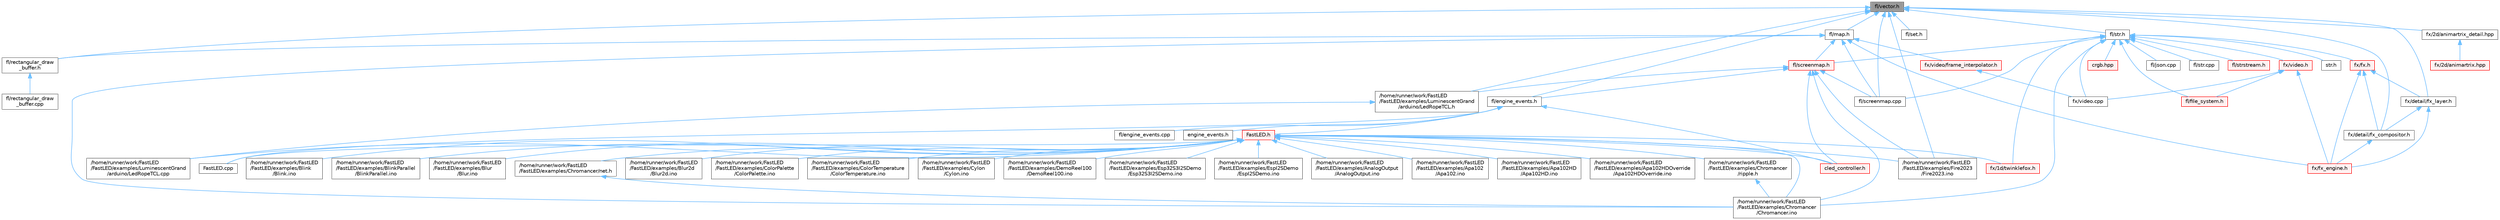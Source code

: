 digraph "fl/vector.h"
{
 // INTERACTIVE_SVG=YES
 // LATEX_PDF_SIZE
  bgcolor="transparent";
  edge [fontname=Helvetica,fontsize=10,labelfontname=Helvetica,labelfontsize=10];
  node [fontname=Helvetica,fontsize=10,shape=box,height=0.2,width=0.4];
  Node1 [id="Node000001",label="fl/vector.h",height=0.2,width=0.4,color="gray40", fillcolor="grey60", style="filled", fontcolor="black",tooltip=" "];
  Node1 -> Node2 [id="edge1_Node000001_Node000002",dir="back",color="steelblue1",style="solid",tooltip=" "];
  Node2 [id="Node000002",label="/home/runner/work/FastLED\l/FastLED/examples/Fire2023\l/Fire2023.ino",height=0.2,width=0.4,color="grey40", fillcolor="white", style="filled",URL="$d8/d2c/_fire2023_8ino.html",tooltip=" "];
  Node1 -> Node3 [id="edge2_Node000001_Node000003",dir="back",color="steelblue1",style="solid",tooltip=" "];
  Node3 [id="Node000003",label="/home/runner/work/FastLED\l/FastLED/examples/LuminescentGrand\l/arduino/LedRopeTCL.h",height=0.2,width=0.4,color="grey40", fillcolor="white", style="filled",URL="$d9/d7e/_led_rope_t_c_l_8h.html",tooltip=" "];
  Node3 -> Node4 [id="edge3_Node000003_Node000004",dir="back",color="steelblue1",style="solid",tooltip=" "];
  Node4 [id="Node000004",label="/home/runner/work/FastLED\l/FastLED/examples/LuminescentGrand\l/arduino/LedRopeTCL.cpp",height=0.2,width=0.4,color="grey40", fillcolor="white", style="filled",URL="$d6/dc9/_led_rope_t_c_l_8cpp.html",tooltip=" "];
  Node1 -> Node5 [id="edge4_Node000001_Node000005",dir="back",color="steelblue1",style="solid",tooltip=" "];
  Node5 [id="Node000005",label="fl/engine_events.h",height=0.2,width=0.4,color="grey40", fillcolor="white", style="filled",URL="$dc/dd9/fl_2engine__events_8h.html",tooltip=" "];
  Node5 -> Node6 [id="edge5_Node000005_Node000006",dir="back",color="steelblue1",style="solid",tooltip=" "];
  Node6 [id="Node000006",label="FastLED.cpp",height=0.2,width=0.4,color="grey40", fillcolor="white", style="filled",URL="$d6/dda/_fast_l_e_d_8cpp.html",tooltip="Central source file for FastLED, implements the CFastLED class/object."];
  Node5 -> Node7 [id="edge6_Node000005_Node000007",dir="back",color="steelblue1",style="solid",tooltip=" "];
  Node7 [id="Node000007",label="FastLED.h",height=0.2,width=0.4,color="red", fillcolor="#FFF0F0", style="filled",URL="$db/d97/_fast_l_e_d_8h.html",tooltip="central include file for FastLED, defines the CFastLED class/object"];
  Node7 -> Node8 [id="edge7_Node000007_Node000008",dir="back",color="steelblue1",style="solid",tooltip=" "];
  Node8 [id="Node000008",label="/home/runner/work/FastLED\l/FastLED/examples/AnalogOutput\l/AnalogOutput.ino",height=0.2,width=0.4,color="grey40", fillcolor="white", style="filled",URL="$d5/d17/_analog_output_8ino.html",tooltip="Demonstrates how to use FastLED color functions even without a \"pixel-addressible\" smart LED strip."];
  Node7 -> Node9 [id="edge8_Node000007_Node000009",dir="back",color="steelblue1",style="solid",tooltip=" "];
  Node9 [id="Node000009",label="/home/runner/work/FastLED\l/FastLED/examples/Apa102\l/Apa102.ino",height=0.2,width=0.4,color="grey40", fillcolor="white", style="filled",URL="$dd/d0f/_apa102_8ino.html",tooltip=" "];
  Node7 -> Node10 [id="edge9_Node000007_Node000010",dir="back",color="steelblue1",style="solid",tooltip=" "];
  Node10 [id="Node000010",label="/home/runner/work/FastLED\l/FastLED/examples/Apa102HD\l/Apa102HD.ino",height=0.2,width=0.4,color="grey40", fillcolor="white", style="filled",URL="$d1/d75/_apa102_h_d_8ino.html",tooltip="Example showing how to use the APA102HD gamma correction."];
  Node7 -> Node11 [id="edge10_Node000007_Node000011",dir="back",color="steelblue1",style="solid",tooltip=" "];
  Node11 [id="Node000011",label="/home/runner/work/FastLED\l/FastLED/examples/Apa102HDOverride\l/Apa102HDOverride.ino",height=0.2,width=0.4,color="grey40", fillcolor="white", style="filled",URL="$d3/d6e/_apa102_h_d_override_8ino.html",tooltip=" "];
  Node7 -> Node12 [id="edge11_Node000007_Node000012",dir="back",color="steelblue1",style="solid",tooltip=" "];
  Node12 [id="Node000012",label="/home/runner/work/FastLED\l/FastLED/examples/Blink\l/Blink.ino",height=0.2,width=0.4,color="grey40", fillcolor="white", style="filled",URL="$d0/dc3/_blink_8ino.html",tooltip="Blink the first LED of an LED strip."];
  Node7 -> Node13 [id="edge12_Node000007_Node000013",dir="back",color="steelblue1",style="solid",tooltip=" "];
  Node13 [id="Node000013",label="/home/runner/work/FastLED\l/FastLED/examples/BlinkParallel\l/BlinkParallel.ino",height=0.2,width=0.4,color="grey40", fillcolor="white", style="filled",URL="$d5/d4d/_blink_parallel_8ino.html",tooltip="Shows parallel usage of WS2812 strips."];
  Node7 -> Node14 [id="edge13_Node000007_Node000014",dir="back",color="steelblue1",style="solid",tooltip=" "];
  Node14 [id="Node000014",label="/home/runner/work/FastLED\l/FastLED/examples/Blur\l/Blur.ino",height=0.2,width=0.4,color="grey40", fillcolor="white", style="filled",URL="$d4/d0c/_blur_8ino.html",tooltip=" "];
  Node7 -> Node15 [id="edge14_Node000007_Node000015",dir="back",color="steelblue1",style="solid",tooltip=" "];
  Node15 [id="Node000015",label="/home/runner/work/FastLED\l/FastLED/examples/Blur2d\l/Blur2d.ino",height=0.2,width=0.4,color="grey40", fillcolor="white", style="filled",URL="$df/d42/_blur2d_8ino.html",tooltip=" "];
  Node7 -> Node16 [id="edge15_Node000007_Node000016",dir="back",color="steelblue1",style="solid",tooltip=" "];
  Node16 [id="Node000016",label="/home/runner/work/FastLED\l/FastLED/examples/Chromancer\l/Chromancer.ino",height=0.2,width=0.4,color="grey40", fillcolor="white", style="filled",URL="$d1/ddb/_chromancer_8ino.html",tooltip=" "];
  Node7 -> Node17 [id="edge16_Node000007_Node000017",dir="back",color="steelblue1",style="solid",tooltip=" "];
  Node17 [id="Node000017",label="/home/runner/work/FastLED\l/FastLED/examples/Chromancer/net.h",height=0.2,width=0.4,color="grey40", fillcolor="white", style="filled",URL="$d7/d97/net_8h.html",tooltip=" "];
  Node17 -> Node16 [id="edge17_Node000017_Node000016",dir="back",color="steelblue1",style="solid",tooltip=" "];
  Node7 -> Node18 [id="edge18_Node000007_Node000018",dir="back",color="steelblue1",style="solid",tooltip=" "];
  Node18 [id="Node000018",label="/home/runner/work/FastLED\l/FastLED/examples/Chromancer\l/ripple.h",height=0.2,width=0.4,color="grey40", fillcolor="white", style="filled",URL="$de/de3/ripple_8h.html",tooltip=" "];
  Node18 -> Node16 [id="edge19_Node000018_Node000016",dir="back",color="steelblue1",style="solid",tooltip=" "];
  Node7 -> Node19 [id="edge20_Node000007_Node000019",dir="back",color="steelblue1",style="solid",tooltip=" "];
  Node19 [id="Node000019",label="/home/runner/work/FastLED\l/FastLED/examples/ColorPalette\l/ColorPalette.ino",height=0.2,width=0.4,color="grey40", fillcolor="white", style="filled",URL="$d1/dc5/_color_palette_8ino.html",tooltip="Demonstrates how to use Color Palettes."];
  Node7 -> Node20 [id="edge21_Node000007_Node000020",dir="back",color="steelblue1",style="solid",tooltip=" "];
  Node20 [id="Node000020",label="/home/runner/work/FastLED\l/FastLED/examples/ColorTemperature\l/ColorTemperature.ino",height=0.2,width=0.4,color="grey40", fillcolor="white", style="filled",URL="$d7/d22/_color_temperature_8ino.html",tooltip="Demonstrates how to use ColorTemperature based color correction."];
  Node7 -> Node21 [id="edge22_Node000007_Node000021",dir="back",color="steelblue1",style="solid",tooltip=" "];
  Node21 [id="Node000021",label="/home/runner/work/FastLED\l/FastLED/examples/Cylon\l/Cylon.ino",height=0.2,width=0.4,color="grey40", fillcolor="white", style="filled",URL="$d8/d97/_cylon_8ino.html",tooltip="An animation that moves a single LED back and forth (Larson Scanner effect)"];
  Node7 -> Node22 [id="edge23_Node000007_Node000022",dir="back",color="steelblue1",style="solid",tooltip=" "];
  Node22 [id="Node000022",label="/home/runner/work/FastLED\l/FastLED/examples/DemoReel100\l/DemoReel100.ino",height=0.2,width=0.4,color="grey40", fillcolor="white", style="filled",URL="$d5/d25/_demo_reel100_8ino.html",tooltip="FastLED \"100 lines of code\" demo reel, showing off some effects."];
  Node7 -> Node23 [id="edge24_Node000007_Node000023",dir="back",color="steelblue1",style="solid",tooltip=" "];
  Node23 [id="Node000023",label="/home/runner/work/FastLED\l/FastLED/examples/Esp32S3I2SDemo\l/Esp32S3I2SDemo.ino",height=0.2,width=0.4,color="grey40", fillcolor="white", style="filled",URL="$db/de9/_esp32_s3_i2_s_demo_8ino.html",tooltip=" "];
  Node7 -> Node24 [id="edge25_Node000007_Node000024",dir="back",color="steelblue1",style="solid",tooltip=" "];
  Node24 [id="Node000024",label="/home/runner/work/FastLED\l/FastLED/examples/EspI2SDemo\l/EspI2SDemo.ino",height=0.2,width=0.4,color="grey40", fillcolor="white", style="filled",URL="$d8/d6e/_esp_i2_s_demo_8ino.html",tooltip=" "];
  Node7 -> Node2 [id="edge26_Node000007_Node000002",dir="back",color="steelblue1",style="solid",tooltip=" "];
  Node7 -> Node4 [id="edge27_Node000007_Node000004",dir="back",color="steelblue1",style="solid",tooltip=" "];
  Node7 -> Node6 [id="edge28_Node000007_Node000006",dir="back",color="steelblue1",style="solid",tooltip=" "];
  Node7 -> Node68 [id="edge29_Node000007_Node000068",dir="back",color="steelblue1",style="solid",tooltip=" "];
  Node68 [id="Node000068",label="cled_controller.h",height=0.2,width=0.4,color="red", fillcolor="#FFF0F0", style="filled",URL="$db/d6d/cled__controller_8h.html",tooltip="base definitions used by led controllers for writing out led data"];
  Node7 -> Node93 [id="edge30_Node000007_Node000093",dir="back",color="steelblue1",style="solid",tooltip=" "];
  Node93 [id="Node000093",label="fx/1d/twinklefox.h",height=0.2,width=0.4,color="red", fillcolor="#FFF0F0", style="filled",URL="$d1/df6/twinklefox_8h.html",tooltip=" "];
  Node5 -> Node68 [id="edge31_Node000005_Node000068",dir="back",color="steelblue1",style="solid",tooltip=" "];
  Node5 -> Node117 [id="edge32_Node000005_Node000117",dir="back",color="steelblue1",style="solid",tooltip=" "];
  Node117 [id="Node000117",label="engine_events.h",height=0.2,width=0.4,color="grey40", fillcolor="white", style="filled",URL="$db/dc0/engine__events_8h.html",tooltip=" "];
  Node5 -> Node118 [id="edge33_Node000005_Node000118",dir="back",color="steelblue1",style="solid",tooltip=" "];
  Node118 [id="Node000118",label="fl/engine_events.cpp",height=0.2,width=0.4,color="grey40", fillcolor="white", style="filled",URL="$d5/d7d/engine__events_8cpp.html",tooltip=" "];
  Node1 -> Node119 [id="edge34_Node000001_Node000119",dir="back",color="steelblue1",style="solid",tooltip=" "];
  Node119 [id="Node000119",label="fl/map.h",height=0.2,width=0.4,color="grey40", fillcolor="white", style="filled",URL="$dc/db7/map_8h.html",tooltip=" "];
  Node119 -> Node16 [id="edge35_Node000119_Node000016",dir="back",color="steelblue1",style="solid",tooltip=" "];
  Node119 -> Node120 [id="edge36_Node000119_Node000120",dir="back",color="steelblue1",style="solid",tooltip=" "];
  Node120 [id="Node000120",label="fl/rectangular_draw\l_buffer.h",height=0.2,width=0.4,color="grey40", fillcolor="white", style="filled",URL="$d9/df3/rectangular__draw__buffer_8h.html",tooltip=" "];
  Node120 -> Node121 [id="edge37_Node000120_Node000121",dir="back",color="steelblue1",style="solid",tooltip=" "];
  Node121 [id="Node000121",label="fl/rectangular_draw\l_buffer.cpp",height=0.2,width=0.4,color="grey40", fillcolor="white", style="filled",URL="$d3/d8d/rectangular__draw__buffer_8cpp.html",tooltip=" "];
  Node119 -> Node122 [id="edge38_Node000119_Node000122",dir="back",color="steelblue1",style="solid",tooltip=" "];
  Node122 [id="Node000122",label="fl/screenmap.cpp",height=0.2,width=0.4,color="grey40", fillcolor="white", style="filled",URL="$d9/d6f/screenmap_8cpp.html",tooltip=" "];
  Node119 -> Node123 [id="edge39_Node000119_Node000123",dir="back",color="steelblue1",style="solid",tooltip=" "];
  Node123 [id="Node000123",label="fl/screenmap.h",height=0.2,width=0.4,color="red", fillcolor="#FFF0F0", style="filled",URL="$d7/d0d/fl_2screenmap_8h.html",tooltip=" "];
  Node123 -> Node16 [id="edge40_Node000123_Node000016",dir="back",color="steelblue1",style="solid",tooltip=" "];
  Node123 -> Node2 [id="edge41_Node000123_Node000002",dir="back",color="steelblue1",style="solid",tooltip=" "];
  Node123 -> Node3 [id="edge42_Node000123_Node000003",dir="back",color="steelblue1",style="solid",tooltip=" "];
  Node123 -> Node68 [id="edge43_Node000123_Node000068",dir="back",color="steelblue1",style="solid",tooltip=" "];
  Node123 -> Node5 [id="edge44_Node000123_Node000005",dir="back",color="steelblue1",style="solid",tooltip=" "];
  Node123 -> Node122 [id="edge45_Node000123_Node000122",dir="back",color="steelblue1",style="solid",tooltip=" "];
  Node119 -> Node127 [id="edge46_Node000119_Node000127",dir="back",color="steelblue1",style="solid",tooltip=" "];
  Node127 [id="Node000127",label="fx/fx_engine.h",height=0.2,width=0.4,color="red", fillcolor="#FFF0F0", style="filled",URL="$d9/d3c/fx__engine_8h.html",tooltip=" "];
  Node119 -> Node129 [id="edge47_Node000119_Node000129",dir="back",color="steelblue1",style="solid",tooltip=" "];
  Node129 [id="Node000129",label="fx/video/frame_interpolator.h",height=0.2,width=0.4,color="red", fillcolor="#FFF0F0", style="filled",URL="$d3/dda/frame__interpolator_8h.html",tooltip=" "];
  Node129 -> Node130 [id="edge48_Node000129_Node000130",dir="back",color="steelblue1",style="solid",tooltip=" "];
  Node130 [id="Node000130",label="fx/video.cpp",height=0.2,width=0.4,color="grey40", fillcolor="white", style="filled",URL="$d0/d05/video_8cpp.html",tooltip=" "];
  Node1 -> Node120 [id="edge49_Node000001_Node000120",dir="back",color="steelblue1",style="solid",tooltip=" "];
  Node1 -> Node122 [id="edge50_Node000001_Node000122",dir="back",color="steelblue1",style="solid",tooltip=" "];
  Node1 -> Node134 [id="edge51_Node000001_Node000134",dir="back",color="steelblue1",style="solid",tooltip=" "];
  Node134 [id="Node000134",label="fl/set.h",height=0.2,width=0.4,color="grey40", fillcolor="white", style="filled",URL="$d4/d13/set_8h.html",tooltip=" "];
  Node1 -> Node135 [id="edge52_Node000001_Node000135",dir="back",color="steelblue1",style="solid",tooltip=" "];
  Node135 [id="Node000135",label="fl/str.h",height=0.2,width=0.4,color="grey40", fillcolor="white", style="filled",URL="$dc/d0e/fl_2str_8h.html",tooltip=" "];
  Node135 -> Node16 [id="edge53_Node000135_Node000016",dir="back",color="steelblue1",style="solid",tooltip=" "];
  Node135 -> Node105 [id="edge54_Node000135_Node000105",dir="back",color="steelblue1",style="solid",tooltip=" "];
  Node105 [id="Node000105",label="crgb.hpp",height=0.2,width=0.4,color="red", fillcolor="#FFF0F0", style="filled",URL="$d0/d4b/crgb_8hpp.html",tooltip="Defines utility functions for the red, green, and blue (RGB) pixel struct."];
  Node135 -> Node136 [id="edge55_Node000135_Node000136",dir="back",color="steelblue1",style="solid",tooltip=" "];
  Node136 [id="Node000136",label="fl/file_system.h",height=0.2,width=0.4,color="red", fillcolor="#FFF0F0", style="filled",URL="$d9/d28/fl_2file__system_8h.html",tooltip=" "];
  Node135 -> Node140 [id="edge56_Node000135_Node000140",dir="back",color="steelblue1",style="solid",tooltip=" "];
  Node140 [id="Node000140",label="fl/json.cpp",height=0.2,width=0.4,color="grey40", fillcolor="white", style="filled",URL="$dd/d55/json_8cpp.html",tooltip=" "];
  Node135 -> Node122 [id="edge57_Node000135_Node000122",dir="back",color="steelblue1",style="solid",tooltip=" "];
  Node135 -> Node123 [id="edge58_Node000135_Node000123",dir="back",color="steelblue1",style="solid",tooltip=" "];
  Node135 -> Node141 [id="edge59_Node000135_Node000141",dir="back",color="steelblue1",style="solid",tooltip=" "];
  Node141 [id="Node000141",label="fl/str.cpp",height=0.2,width=0.4,color="grey40", fillcolor="white", style="filled",URL="$d1/d1f/str_8cpp.html",tooltip=" "];
  Node135 -> Node142 [id="edge60_Node000135_Node000142",dir="back",color="steelblue1",style="solid",tooltip=" "];
  Node142 [id="Node000142",label="fl/strstream.h",height=0.2,width=0.4,color="red", fillcolor="#FFF0F0", style="filled",URL="$d8/d00/strstream_8h.html",tooltip=" "];
  Node135 -> Node93 [id="edge61_Node000135_Node000093",dir="back",color="steelblue1",style="solid",tooltip=" "];
  Node135 -> Node154 [id="edge62_Node000135_Node000154",dir="back",color="steelblue1",style="solid",tooltip=" "];
  Node154 [id="Node000154",label="fx/fx.h",height=0.2,width=0.4,color="red", fillcolor="#FFF0F0", style="filled",URL="$d2/d0c/fx_8h.html",tooltip=" "];
  Node154 -> Node150 [id="edge63_Node000154_Node000150",dir="back",color="steelblue1",style="solid",tooltip=" "];
  Node150 [id="Node000150",label="fx/detail/fx_compositor.h",height=0.2,width=0.4,color="grey40", fillcolor="white", style="filled",URL="$d5/d6b/fx__compositor_8h.html",tooltip=" "];
  Node150 -> Node127 [id="edge64_Node000150_Node000127",dir="back",color="steelblue1",style="solid",tooltip=" "];
  Node154 -> Node149 [id="edge65_Node000154_Node000149",dir="back",color="steelblue1",style="solid",tooltip=" "];
  Node149 [id="Node000149",label="fx/detail/fx_layer.h",height=0.2,width=0.4,color="grey40", fillcolor="white", style="filled",URL="$d7/d2f/fx__layer_8h.html",tooltip=" "];
  Node149 -> Node150 [id="edge66_Node000149_Node000150",dir="back",color="steelblue1",style="solid",tooltip=" "];
  Node149 -> Node127 [id="edge67_Node000149_Node000127",dir="back",color="steelblue1",style="solid",tooltip=" "];
  Node154 -> Node127 [id="edge68_Node000154_Node000127",dir="back",color="steelblue1",style="solid",tooltip=" "];
  Node135 -> Node130 [id="edge69_Node000135_Node000130",dir="back",color="steelblue1",style="solid",tooltip=" "];
  Node135 -> Node156 [id="edge70_Node000135_Node000156",dir="back",color="steelblue1",style="solid",tooltip=" "];
  Node156 [id="Node000156",label="fx/video.h",height=0.2,width=0.4,color="red", fillcolor="#FFF0F0", style="filled",URL="$dd/d78/video_8h.html",tooltip=" "];
  Node156 -> Node136 [id="edge71_Node000156_Node000136",dir="back",color="steelblue1",style="solid",tooltip=" "];
  Node156 -> Node127 [id="edge72_Node000156_Node000127",dir="back",color="steelblue1",style="solid",tooltip=" "];
  Node156 -> Node130 [id="edge73_Node000156_Node000130",dir="back",color="steelblue1",style="solid",tooltip=" "];
  Node135 -> Node159 [id="edge74_Node000135_Node000159",dir="back",color="steelblue1",style="solid",tooltip=" "];
  Node159 [id="Node000159",label="str.h",height=0.2,width=0.4,color="grey40", fillcolor="white", style="filled",URL="$d1/d93/str_8h.html",tooltip=" "];
  Node1 -> Node160 [id="edge75_Node000001_Node000160",dir="back",color="steelblue1",style="solid",tooltip=" "];
  Node160 [id="Node000160",label="fx/2d/animartrix_detail.hpp",height=0.2,width=0.4,color="grey40", fillcolor="white", style="filled",URL="$d3/d3b/animartrix__detail_8hpp.html",tooltip=" "];
  Node160 -> Node152 [id="edge76_Node000160_Node000152",dir="back",color="steelblue1",style="solid",tooltip=" "];
  Node152 [id="Node000152",label="fx/2d/animartrix.hpp",height=0.2,width=0.4,color="red", fillcolor="#FFF0F0", style="filled",URL="$d3/dc3/animartrix_8hpp.html",tooltip=" "];
  Node1 -> Node150 [id="edge77_Node000001_Node000150",dir="back",color="steelblue1",style="solid",tooltip=" "];
  Node1 -> Node149 [id="edge78_Node000001_Node000149",dir="back",color="steelblue1",style="solid",tooltip=" "];
}
